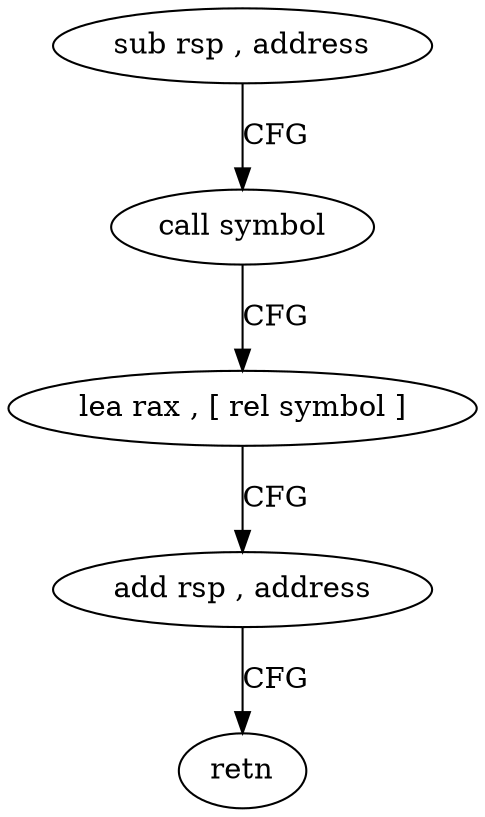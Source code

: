 digraph "func" {
"170510" [label = "sub rsp , address" ]
"170514" [label = "call symbol" ]
"170519" [label = "lea rax , [ rel symbol ]" ]
"170526" [label = "add rsp , address" ]
"170530" [label = "retn" ]
"170510" -> "170514" [ label = "CFG" ]
"170514" -> "170519" [ label = "CFG" ]
"170519" -> "170526" [ label = "CFG" ]
"170526" -> "170530" [ label = "CFG" ]
}
